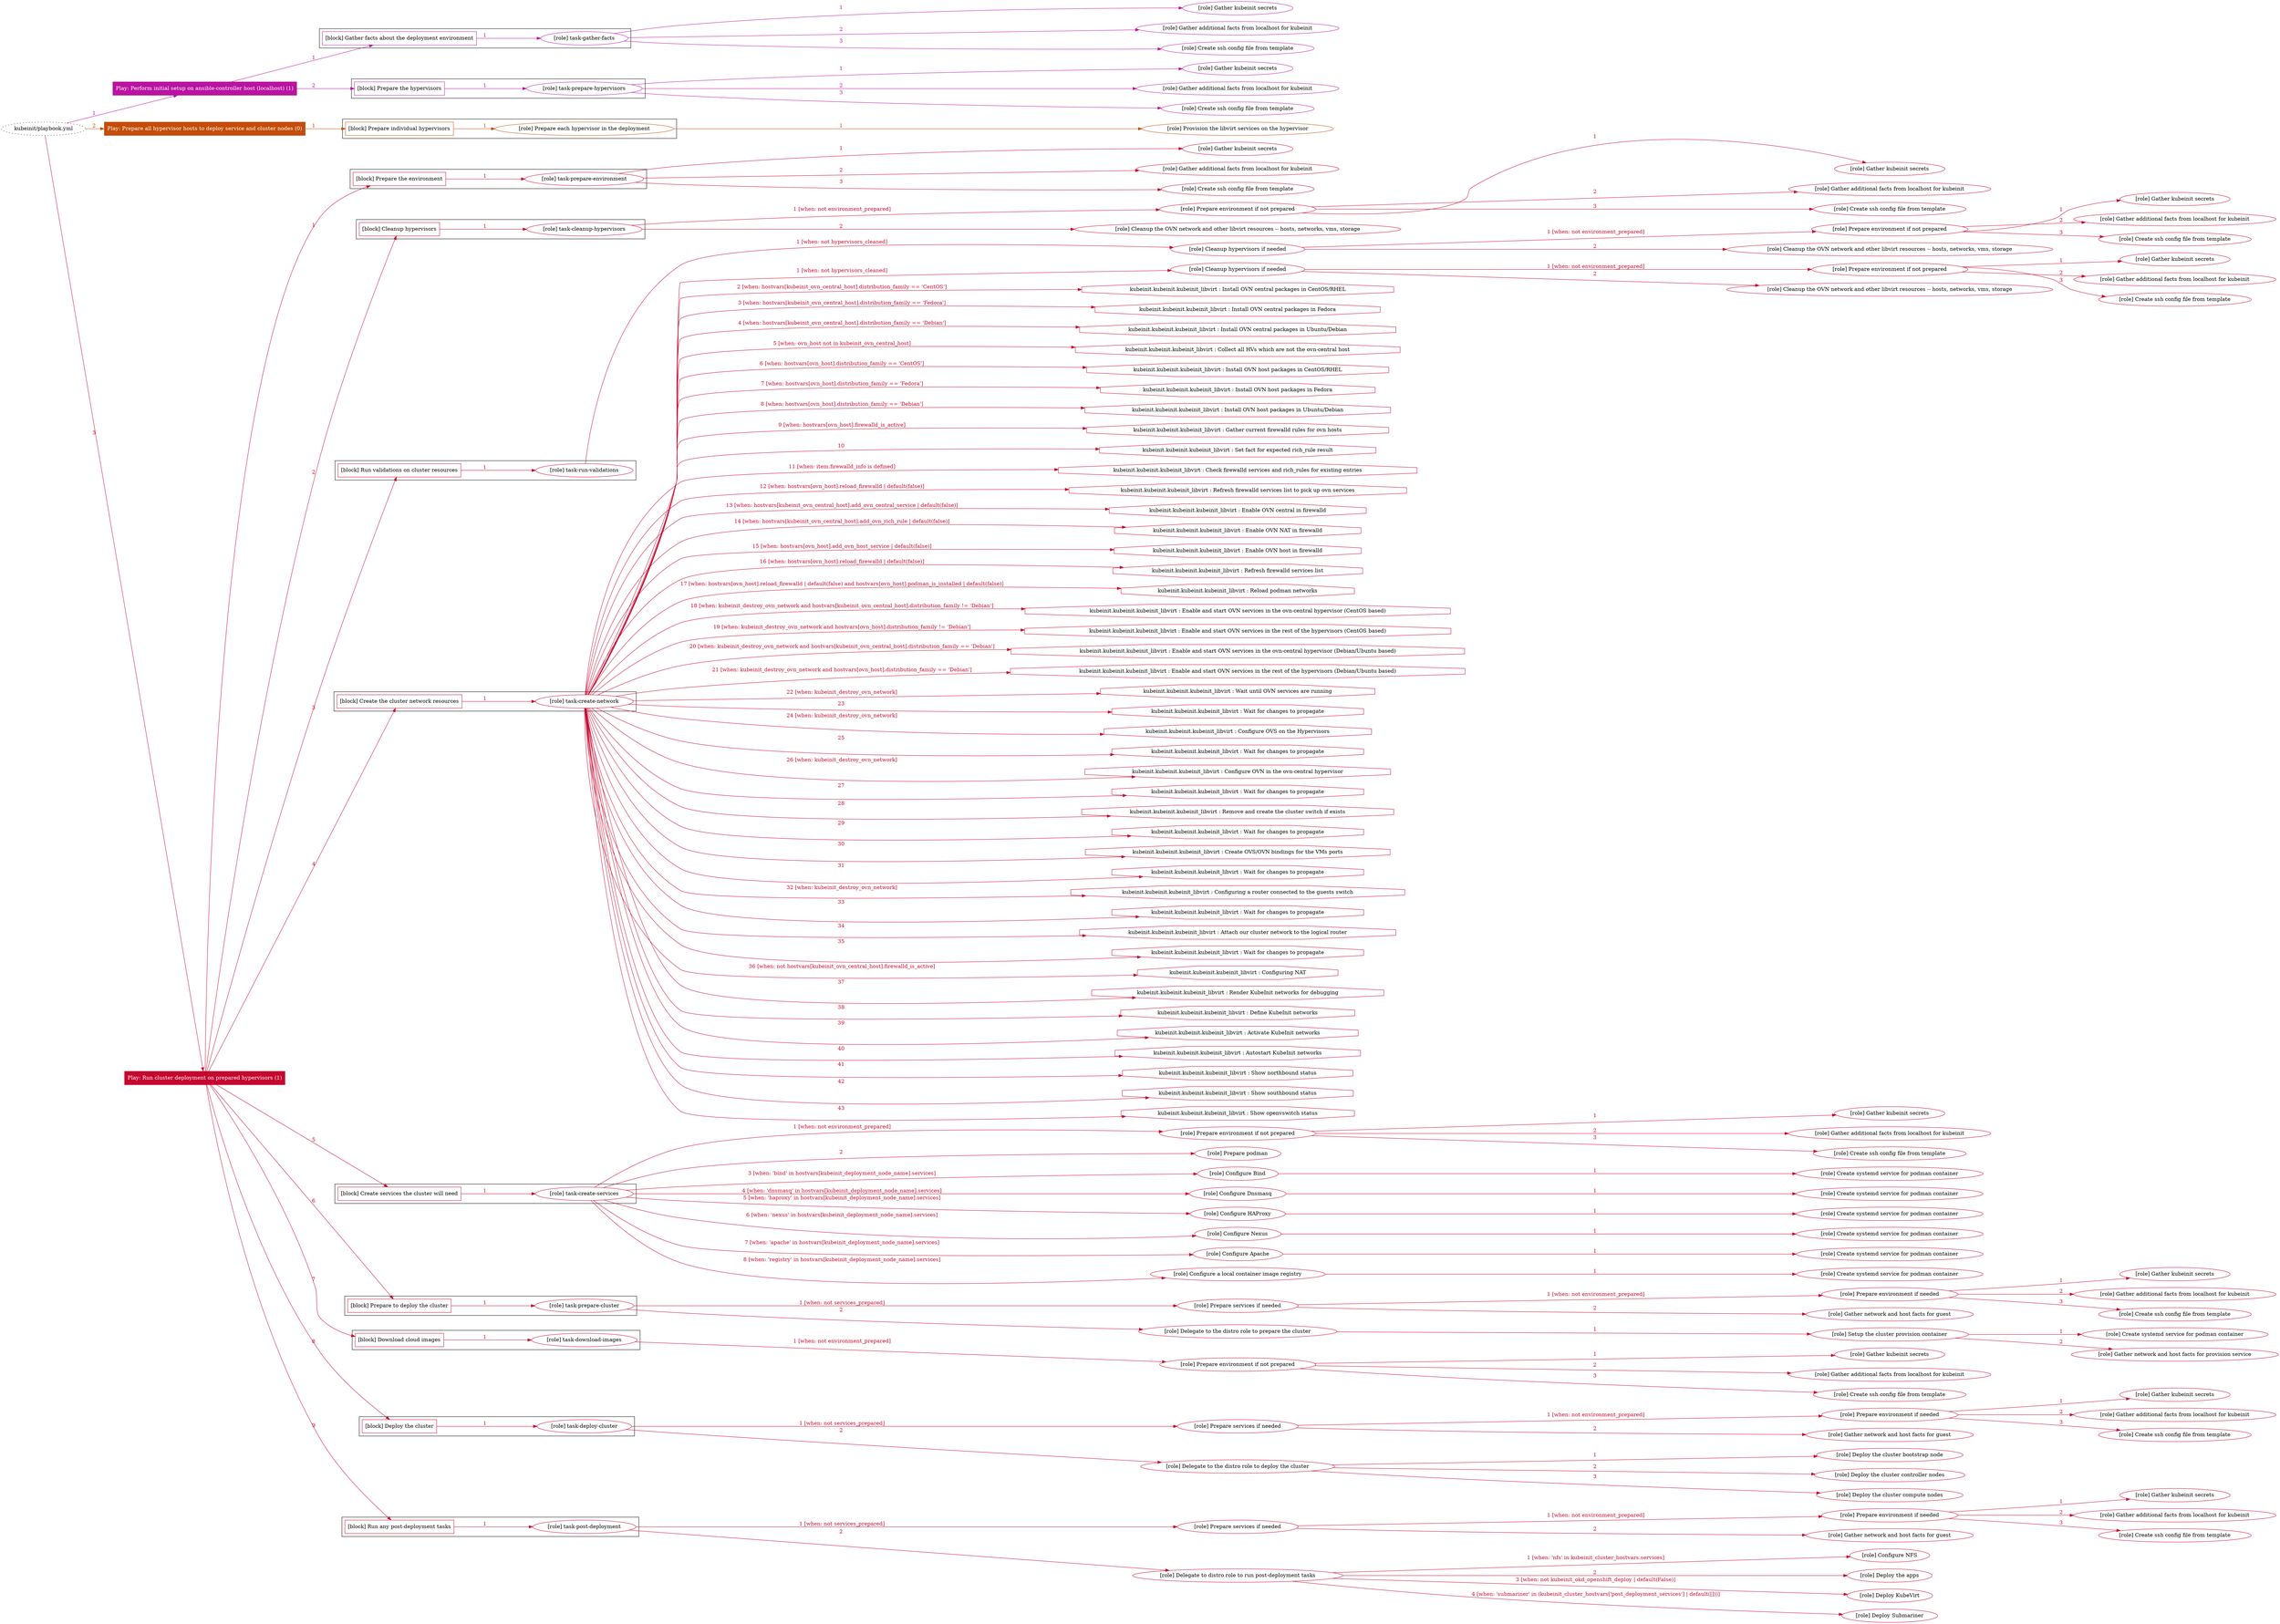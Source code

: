 digraph {
	graph [concentrate=true ordering=in rankdir=LR ratio=fill]
	edge [esep=5 sep=10]
	"kubeinit/playbook.yml" [id=root_node style=dotted]
	play_4d425faa [label="Play: Perform initial setup on ansible-controller host (localhost) (1)" color="#b913a1" fontcolor="#ffffff" id=play_4d425faa shape=box style=filled tooltip=localhost]
	"kubeinit/playbook.yml" -> play_4d425faa [label="1 " color="#b913a1" fontcolor="#b913a1" id=edge_27944354 labeltooltip="1 " tooltip="1 "]
	subgraph "Gather kubeinit secrets" {
		role_2d71beee [label="[role] Gather kubeinit secrets" color="#b913a1" id=role_2d71beee tooltip="Gather kubeinit secrets"]
	}
	subgraph "Gather additional facts from localhost for kubeinit" {
		role_9ac4dec2 [label="[role] Gather additional facts from localhost for kubeinit" color="#b913a1" id=role_9ac4dec2 tooltip="Gather additional facts from localhost for kubeinit"]
	}
	subgraph "Create ssh config file from template" {
		role_cf56047b [label="[role] Create ssh config file from template" color="#b913a1" id=role_cf56047b tooltip="Create ssh config file from template"]
	}
	subgraph "task-gather-facts" {
		role_b55e1528 [label="[role] task-gather-facts" color="#b913a1" id=role_b55e1528 tooltip="task-gather-facts"]
		role_b55e1528 -> role_2d71beee [label="1 " color="#b913a1" fontcolor="#b913a1" id=edge_94a09022 labeltooltip="1 " tooltip="1 "]
		role_b55e1528 -> role_9ac4dec2 [label="2 " color="#b913a1" fontcolor="#b913a1" id=edge_a28bdad3 labeltooltip="2 " tooltip="2 "]
		role_b55e1528 -> role_cf56047b [label="3 " color="#b913a1" fontcolor="#b913a1" id=edge_e75e762f labeltooltip="3 " tooltip="3 "]
	}
	subgraph "Gather kubeinit secrets" {
		role_a386d7fe [label="[role] Gather kubeinit secrets" color="#b913a1" id=role_a386d7fe tooltip="Gather kubeinit secrets"]
	}
	subgraph "Gather additional facts from localhost for kubeinit" {
		role_57a31f88 [label="[role] Gather additional facts from localhost for kubeinit" color="#b913a1" id=role_57a31f88 tooltip="Gather additional facts from localhost for kubeinit"]
	}
	subgraph "Create ssh config file from template" {
		role_58936b19 [label="[role] Create ssh config file from template" color="#b913a1" id=role_58936b19 tooltip="Create ssh config file from template"]
	}
	subgraph "task-prepare-hypervisors" {
		role_fdc0b07f [label="[role] task-prepare-hypervisors" color="#b913a1" id=role_fdc0b07f tooltip="task-prepare-hypervisors"]
		role_fdc0b07f -> role_a386d7fe [label="1 " color="#b913a1" fontcolor="#b913a1" id=edge_299d6743 labeltooltip="1 " tooltip="1 "]
		role_fdc0b07f -> role_57a31f88 [label="2 " color="#b913a1" fontcolor="#b913a1" id=edge_0a0c15f8 labeltooltip="2 " tooltip="2 "]
		role_fdc0b07f -> role_58936b19 [label="3 " color="#b913a1" fontcolor="#b913a1" id=edge_e151c6ac labeltooltip="3 " tooltip="3 "]
	}
	subgraph "Play: Perform initial setup on ansible-controller host (localhost) (1)" {
		play_4d425faa -> block_94fe5147 [label=1 color="#b913a1" fontcolor="#b913a1" id=edge_42d21e12 labeltooltip=1 tooltip=1]
		subgraph cluster_block_94fe5147 {
			block_94fe5147 [label="[block] Gather facts about the deployment environment" color="#b913a1" id=block_94fe5147 labeltooltip="Gather facts about the deployment environment" shape=box tooltip="Gather facts about the deployment environment"]
			block_94fe5147 -> role_b55e1528 [label="1 " color="#b913a1" fontcolor="#b913a1" id=edge_1622627b labeltooltip="1 " tooltip="1 "]
		}
		play_4d425faa -> block_bfc57897 [label=2 color="#b913a1" fontcolor="#b913a1" id=edge_a6eb9310 labeltooltip=2 tooltip=2]
		subgraph cluster_block_bfc57897 {
			block_bfc57897 [label="[block] Prepare the hypervisors" color="#b913a1" id=block_bfc57897 labeltooltip="Prepare the hypervisors" shape=box tooltip="Prepare the hypervisors"]
			block_bfc57897 -> role_fdc0b07f [label="1 " color="#b913a1" fontcolor="#b913a1" id=edge_47d135f3 labeltooltip="1 " tooltip="1 "]
		}
	}
	play_96504327 [label="Play: Prepare all hypervisor hosts to deploy service and cluster nodes (0)" color="#c34d09" fontcolor="#ffffff" id=play_96504327 shape=box style=filled tooltip="Play: Prepare all hypervisor hosts to deploy service and cluster nodes (0)"]
	"kubeinit/playbook.yml" -> play_96504327 [label="2 " color="#c34d09" fontcolor="#c34d09" id=edge_42d85bd6 labeltooltip="2 " tooltip="2 "]
	subgraph "Provision the libvirt services on the hypervisor" {
		role_eac8c117 [label="[role] Provision the libvirt services on the hypervisor" color="#c34d09" id=role_eac8c117 tooltip="Provision the libvirt services on the hypervisor"]
	}
	subgraph "Prepare each hypervisor in the deployment" {
		role_998c560c [label="[role] Prepare each hypervisor in the deployment" color="#c34d09" id=role_998c560c tooltip="Prepare each hypervisor in the deployment"]
		role_998c560c -> role_eac8c117 [label="1 " color="#c34d09" fontcolor="#c34d09" id=edge_86e6dd28 labeltooltip="1 " tooltip="1 "]
	}
	subgraph "Play: Prepare all hypervisor hosts to deploy service and cluster nodes (0)" {
		play_96504327 -> block_6776161b [label=1 color="#c34d09" fontcolor="#c34d09" id=edge_731cf368 labeltooltip=1 tooltip=1]
		subgraph cluster_block_6776161b {
			block_6776161b [label="[block] Prepare individual hypervisors" color="#c34d09" id=block_6776161b labeltooltip="Prepare individual hypervisors" shape=box tooltip="Prepare individual hypervisors"]
			block_6776161b -> role_998c560c [label="1 " color="#c34d09" fontcolor="#c34d09" id=edge_4ba9dbf4 labeltooltip="1 " tooltip="1 "]
		}
	}
	play_31e89607 [label="Play: Run cluster deployment on prepared hypervisors (1)" color="#c5072f" fontcolor="#ffffff" id=play_31e89607 shape=box style=filled tooltip=localhost]
	"kubeinit/playbook.yml" -> play_31e89607 [label="3 " color="#c5072f" fontcolor="#c5072f" id=edge_a35c37d6 labeltooltip="3 " tooltip="3 "]
	subgraph "Gather kubeinit secrets" {
		role_56072f08 [label="[role] Gather kubeinit secrets" color="#c5072f" id=role_56072f08 tooltip="Gather kubeinit secrets"]
	}
	subgraph "Gather additional facts from localhost for kubeinit" {
		role_693ef474 [label="[role] Gather additional facts from localhost for kubeinit" color="#c5072f" id=role_693ef474 tooltip="Gather additional facts from localhost for kubeinit"]
	}
	subgraph "Create ssh config file from template" {
		role_de205fef [label="[role] Create ssh config file from template" color="#c5072f" id=role_de205fef tooltip="Create ssh config file from template"]
	}
	subgraph "task-prepare-environment" {
		role_eef7a4e0 [label="[role] task-prepare-environment" color="#c5072f" id=role_eef7a4e0 tooltip="task-prepare-environment"]
		role_eef7a4e0 -> role_56072f08 [label="1 " color="#c5072f" fontcolor="#c5072f" id=edge_a01dc218 labeltooltip="1 " tooltip="1 "]
		role_eef7a4e0 -> role_693ef474 [label="2 " color="#c5072f" fontcolor="#c5072f" id=edge_9f02ab68 labeltooltip="2 " tooltip="2 "]
		role_eef7a4e0 -> role_de205fef [label="3 " color="#c5072f" fontcolor="#c5072f" id=edge_c6f1c4d4 labeltooltip="3 " tooltip="3 "]
	}
	subgraph "Gather kubeinit secrets" {
		role_91049552 [label="[role] Gather kubeinit secrets" color="#c5072f" id=role_91049552 tooltip="Gather kubeinit secrets"]
	}
	subgraph "Gather additional facts from localhost for kubeinit" {
		role_018c10ef [label="[role] Gather additional facts from localhost for kubeinit" color="#c5072f" id=role_018c10ef tooltip="Gather additional facts from localhost for kubeinit"]
	}
	subgraph "Create ssh config file from template" {
		role_27a4071a [label="[role] Create ssh config file from template" color="#c5072f" id=role_27a4071a tooltip="Create ssh config file from template"]
	}
	subgraph "Prepare environment if not prepared" {
		role_9d581668 [label="[role] Prepare environment if not prepared" color="#c5072f" id=role_9d581668 tooltip="Prepare environment if not prepared"]
		role_9d581668 -> role_91049552 [label="1 " color="#c5072f" fontcolor="#c5072f" id=edge_2641e370 labeltooltip="1 " tooltip="1 "]
		role_9d581668 -> role_018c10ef [label="2 " color="#c5072f" fontcolor="#c5072f" id=edge_41d0bcdd labeltooltip="2 " tooltip="2 "]
		role_9d581668 -> role_27a4071a [label="3 " color="#c5072f" fontcolor="#c5072f" id=edge_628cd026 labeltooltip="3 " tooltip="3 "]
	}
	subgraph "Cleanup the OVN network and other libvirt resources -- hosts, networks, vms, storage" {
		role_1aa1c30c [label="[role] Cleanup the OVN network and other libvirt resources -- hosts, networks, vms, storage" color="#c5072f" id=role_1aa1c30c tooltip="Cleanup the OVN network and other libvirt resources -- hosts, networks, vms, storage"]
	}
	subgraph "task-cleanup-hypervisors" {
		role_1c1ec9fc [label="[role] task-cleanup-hypervisors" color="#c5072f" id=role_1c1ec9fc tooltip="task-cleanup-hypervisors"]
		role_1c1ec9fc -> role_9d581668 [label="1 [when: not environment_prepared]" color="#c5072f" fontcolor="#c5072f" id=edge_5fc0d6a9 labeltooltip="1 [when: not environment_prepared]" tooltip="1 [when: not environment_prepared]"]
		role_1c1ec9fc -> role_1aa1c30c [label="2 " color="#c5072f" fontcolor="#c5072f" id=edge_d17b25e0 labeltooltip="2 " tooltip="2 "]
	}
	subgraph "Gather kubeinit secrets" {
		role_336c0e21 [label="[role] Gather kubeinit secrets" color="#c5072f" id=role_336c0e21 tooltip="Gather kubeinit secrets"]
	}
	subgraph "Gather additional facts from localhost for kubeinit" {
		role_e35dc5a7 [label="[role] Gather additional facts from localhost for kubeinit" color="#c5072f" id=role_e35dc5a7 tooltip="Gather additional facts from localhost for kubeinit"]
	}
	subgraph "Create ssh config file from template" {
		role_e3c7cec3 [label="[role] Create ssh config file from template" color="#c5072f" id=role_e3c7cec3 tooltip="Create ssh config file from template"]
	}
	subgraph "Prepare environment if not prepared" {
		role_4bbd2b17 [label="[role] Prepare environment if not prepared" color="#c5072f" id=role_4bbd2b17 tooltip="Prepare environment if not prepared"]
		role_4bbd2b17 -> role_336c0e21 [label="1 " color="#c5072f" fontcolor="#c5072f" id=edge_5fd044ae labeltooltip="1 " tooltip="1 "]
		role_4bbd2b17 -> role_e35dc5a7 [label="2 " color="#c5072f" fontcolor="#c5072f" id=edge_e98efc89 labeltooltip="2 " tooltip="2 "]
		role_4bbd2b17 -> role_e3c7cec3 [label="3 " color="#c5072f" fontcolor="#c5072f" id=edge_d58db5dd labeltooltip="3 " tooltip="3 "]
	}
	subgraph "Cleanup the OVN network and other libvirt resources -- hosts, networks, vms, storage" {
		role_cfaeb657 [label="[role] Cleanup the OVN network and other libvirt resources -- hosts, networks, vms, storage" color="#c5072f" id=role_cfaeb657 tooltip="Cleanup the OVN network and other libvirt resources -- hosts, networks, vms, storage"]
	}
	subgraph "Cleanup hypervisors if needed" {
		role_137466b1 [label="[role] Cleanup hypervisors if needed" color="#c5072f" id=role_137466b1 tooltip="Cleanup hypervisors if needed"]
		role_137466b1 -> role_4bbd2b17 [label="1 [when: not environment_prepared]" color="#c5072f" fontcolor="#c5072f" id=edge_08e97600 labeltooltip="1 [when: not environment_prepared]" tooltip="1 [when: not environment_prepared]"]
		role_137466b1 -> role_cfaeb657 [label="2 " color="#c5072f" fontcolor="#c5072f" id=edge_f2f97f97 labeltooltip="2 " tooltip="2 "]
	}
	subgraph "task-run-validations" {
		role_ab05cdd5 [label="[role] task-run-validations" color="#c5072f" id=role_ab05cdd5 tooltip="task-run-validations"]
		role_ab05cdd5 -> role_137466b1 [label="1 [when: not hypervisors_cleaned]" color="#c5072f" fontcolor="#c5072f" id=edge_20145133 labeltooltip="1 [when: not hypervisors_cleaned]" tooltip="1 [when: not hypervisors_cleaned]"]
	}
	subgraph "Gather kubeinit secrets" {
		role_40b56ba2 [label="[role] Gather kubeinit secrets" color="#c5072f" id=role_40b56ba2 tooltip="Gather kubeinit secrets"]
	}
	subgraph "Gather additional facts from localhost for kubeinit" {
		role_abfccbca [label="[role] Gather additional facts from localhost for kubeinit" color="#c5072f" id=role_abfccbca tooltip="Gather additional facts from localhost for kubeinit"]
	}
	subgraph "Create ssh config file from template" {
		role_79ac20d0 [label="[role] Create ssh config file from template" color="#c5072f" id=role_79ac20d0 tooltip="Create ssh config file from template"]
	}
	subgraph "Prepare environment if not prepared" {
		role_0a336d1c [label="[role] Prepare environment if not prepared" color="#c5072f" id=role_0a336d1c tooltip="Prepare environment if not prepared"]
		role_0a336d1c -> role_40b56ba2 [label="1 " color="#c5072f" fontcolor="#c5072f" id=edge_9adb89f5 labeltooltip="1 " tooltip="1 "]
		role_0a336d1c -> role_abfccbca [label="2 " color="#c5072f" fontcolor="#c5072f" id=edge_b005aeae labeltooltip="2 " tooltip="2 "]
		role_0a336d1c -> role_79ac20d0 [label="3 " color="#c5072f" fontcolor="#c5072f" id=edge_27755bab labeltooltip="3 " tooltip="3 "]
	}
	subgraph "Cleanup the OVN network and other libvirt resources -- hosts, networks, vms, storage" {
		role_69be14a9 [label="[role] Cleanup the OVN network and other libvirt resources -- hosts, networks, vms, storage" color="#c5072f" id=role_69be14a9 tooltip="Cleanup the OVN network and other libvirt resources -- hosts, networks, vms, storage"]
	}
	subgraph "Cleanup hypervisors if needed" {
		role_d2c8d8f9 [label="[role] Cleanup hypervisors if needed" color="#c5072f" id=role_d2c8d8f9 tooltip="Cleanup hypervisors if needed"]
		role_d2c8d8f9 -> role_0a336d1c [label="1 [when: not environment_prepared]" color="#c5072f" fontcolor="#c5072f" id=edge_864373bc labeltooltip="1 [when: not environment_prepared]" tooltip="1 [when: not environment_prepared]"]
		role_d2c8d8f9 -> role_69be14a9 [label="2 " color="#c5072f" fontcolor="#c5072f" id=edge_1b903e8c labeltooltip="2 " tooltip="2 "]
	}
	subgraph "task-create-network" {
		role_f4aec6a0 [label="[role] task-create-network" color="#c5072f" id=role_f4aec6a0 tooltip="task-create-network"]
		role_f4aec6a0 -> role_d2c8d8f9 [label="1 [when: not hypervisors_cleaned]" color="#c5072f" fontcolor="#c5072f" id=edge_9a12aac7 labeltooltip="1 [when: not hypervisors_cleaned]" tooltip="1 [when: not hypervisors_cleaned]"]
		task_5d90a8cd [label="kubeinit.kubeinit.kubeinit_libvirt : Install OVN central packages in CentOS/RHEL" color="#c5072f" id=task_5d90a8cd shape=octagon tooltip="kubeinit.kubeinit.kubeinit_libvirt : Install OVN central packages in CentOS/RHEL"]
		role_f4aec6a0 -> task_5d90a8cd [label="2 [when: hostvars[kubeinit_ovn_central_host].distribution_family == 'CentOS']" color="#c5072f" fontcolor="#c5072f" id=edge_496efdc0 labeltooltip="2 [when: hostvars[kubeinit_ovn_central_host].distribution_family == 'CentOS']" tooltip="2 [when: hostvars[kubeinit_ovn_central_host].distribution_family == 'CentOS']"]
		task_4375b8cb [label="kubeinit.kubeinit.kubeinit_libvirt : Install OVN central packages in Fedora" color="#c5072f" id=task_4375b8cb shape=octagon tooltip="kubeinit.kubeinit.kubeinit_libvirt : Install OVN central packages in Fedora"]
		role_f4aec6a0 -> task_4375b8cb [label="3 [when: hostvars[kubeinit_ovn_central_host].distribution_family == 'Fedora']" color="#c5072f" fontcolor="#c5072f" id=edge_ae61f700 labeltooltip="3 [when: hostvars[kubeinit_ovn_central_host].distribution_family == 'Fedora']" tooltip="3 [when: hostvars[kubeinit_ovn_central_host].distribution_family == 'Fedora']"]
		task_e0124aab [label="kubeinit.kubeinit.kubeinit_libvirt : Install OVN central packages in Ubuntu/Debian" color="#c5072f" id=task_e0124aab shape=octagon tooltip="kubeinit.kubeinit.kubeinit_libvirt : Install OVN central packages in Ubuntu/Debian"]
		role_f4aec6a0 -> task_e0124aab [label="4 [when: hostvars[kubeinit_ovn_central_host].distribution_family == 'Debian']" color="#c5072f" fontcolor="#c5072f" id=edge_92bbe128 labeltooltip="4 [when: hostvars[kubeinit_ovn_central_host].distribution_family == 'Debian']" tooltip="4 [when: hostvars[kubeinit_ovn_central_host].distribution_family == 'Debian']"]
		task_0467bf05 [label="kubeinit.kubeinit.kubeinit_libvirt : Collect all HVs which are not the ovn-central host" color="#c5072f" id=task_0467bf05 shape=octagon tooltip="kubeinit.kubeinit.kubeinit_libvirt : Collect all HVs which are not the ovn-central host"]
		role_f4aec6a0 -> task_0467bf05 [label="5 [when: ovn_host not in kubeinit_ovn_central_host]" color="#c5072f" fontcolor="#c5072f" id=edge_9cbbdc65 labeltooltip="5 [when: ovn_host not in kubeinit_ovn_central_host]" tooltip="5 [when: ovn_host not in kubeinit_ovn_central_host]"]
		task_32e9f83b [label="kubeinit.kubeinit.kubeinit_libvirt : Install OVN host packages in CentOS/RHEL" color="#c5072f" id=task_32e9f83b shape=octagon tooltip="kubeinit.kubeinit.kubeinit_libvirt : Install OVN host packages in CentOS/RHEL"]
		role_f4aec6a0 -> task_32e9f83b [label="6 [when: hostvars[ovn_host].distribution_family == 'CentOS']" color="#c5072f" fontcolor="#c5072f" id=edge_7b614da5 labeltooltip="6 [when: hostvars[ovn_host].distribution_family == 'CentOS']" tooltip="6 [when: hostvars[ovn_host].distribution_family == 'CentOS']"]
		task_3d079765 [label="kubeinit.kubeinit.kubeinit_libvirt : Install OVN host packages in Fedora" color="#c5072f" id=task_3d079765 shape=octagon tooltip="kubeinit.kubeinit.kubeinit_libvirt : Install OVN host packages in Fedora"]
		role_f4aec6a0 -> task_3d079765 [label="7 [when: hostvars[ovn_host].distribution_family == 'Fedora']" color="#c5072f" fontcolor="#c5072f" id=edge_196049b2 labeltooltip="7 [when: hostvars[ovn_host].distribution_family == 'Fedora']" tooltip="7 [when: hostvars[ovn_host].distribution_family == 'Fedora']"]
		task_71428a33 [label="kubeinit.kubeinit.kubeinit_libvirt : Install OVN host packages in Ubuntu/Debian" color="#c5072f" id=task_71428a33 shape=octagon tooltip="kubeinit.kubeinit.kubeinit_libvirt : Install OVN host packages in Ubuntu/Debian"]
		role_f4aec6a0 -> task_71428a33 [label="8 [when: hostvars[ovn_host].distribution_family == 'Debian']" color="#c5072f" fontcolor="#c5072f" id=edge_40b86ccc labeltooltip="8 [when: hostvars[ovn_host].distribution_family == 'Debian']" tooltip="8 [when: hostvars[ovn_host].distribution_family == 'Debian']"]
		task_68674200 [label="kubeinit.kubeinit.kubeinit_libvirt : Gather current firewalld rules for ovn hosts" color="#c5072f" id=task_68674200 shape=octagon tooltip="kubeinit.kubeinit.kubeinit_libvirt : Gather current firewalld rules for ovn hosts"]
		role_f4aec6a0 -> task_68674200 [label="9 [when: hostvars[ovn_host].firewalld_is_active]" color="#c5072f" fontcolor="#c5072f" id=edge_9099221f labeltooltip="9 [when: hostvars[ovn_host].firewalld_is_active]" tooltip="9 [when: hostvars[ovn_host].firewalld_is_active]"]
		task_dc8d582a [label="kubeinit.kubeinit.kubeinit_libvirt : Set fact for expected rich_rule result" color="#c5072f" id=task_dc8d582a shape=octagon tooltip="kubeinit.kubeinit.kubeinit_libvirt : Set fact for expected rich_rule result"]
		role_f4aec6a0 -> task_dc8d582a [label="10 " color="#c5072f" fontcolor="#c5072f" id=edge_abfb8cb4 labeltooltip="10 " tooltip="10 "]
		task_fac9044c [label="kubeinit.kubeinit.kubeinit_libvirt : Check firewalld services and rich_rules for existing entries" color="#c5072f" id=task_fac9044c shape=octagon tooltip="kubeinit.kubeinit.kubeinit_libvirt : Check firewalld services and rich_rules for existing entries"]
		role_f4aec6a0 -> task_fac9044c [label="11 [when: item.firewalld_info is defined]" color="#c5072f" fontcolor="#c5072f" id=edge_f1b78bc6 labeltooltip="11 [when: item.firewalld_info is defined]" tooltip="11 [when: item.firewalld_info is defined]"]
		task_518af272 [label="kubeinit.kubeinit.kubeinit_libvirt : Refresh firewalld services list to pick up ovn services" color="#c5072f" id=task_518af272 shape=octagon tooltip="kubeinit.kubeinit.kubeinit_libvirt : Refresh firewalld services list to pick up ovn services"]
		role_f4aec6a0 -> task_518af272 [label="12 [when: hostvars[ovn_host].reload_firewalld | default(false)]" color="#c5072f" fontcolor="#c5072f" id=edge_faae8158 labeltooltip="12 [when: hostvars[ovn_host].reload_firewalld | default(false)]" tooltip="12 [when: hostvars[ovn_host].reload_firewalld | default(false)]"]
		task_86c7e170 [label="kubeinit.kubeinit.kubeinit_libvirt : Enable OVN central in firewalld" color="#c5072f" id=task_86c7e170 shape=octagon tooltip="kubeinit.kubeinit.kubeinit_libvirt : Enable OVN central in firewalld"]
		role_f4aec6a0 -> task_86c7e170 [label="13 [when: hostvars[kubeinit_ovn_central_host].add_ovn_central_service | default(false)]" color="#c5072f" fontcolor="#c5072f" id=edge_a1c38b72 labeltooltip="13 [when: hostvars[kubeinit_ovn_central_host].add_ovn_central_service | default(false)]" tooltip="13 [when: hostvars[kubeinit_ovn_central_host].add_ovn_central_service | default(false)]"]
		task_a01037f2 [label="kubeinit.kubeinit.kubeinit_libvirt : Enable OVN NAT in firewalld" color="#c5072f" id=task_a01037f2 shape=octagon tooltip="kubeinit.kubeinit.kubeinit_libvirt : Enable OVN NAT in firewalld"]
		role_f4aec6a0 -> task_a01037f2 [label="14 [when: hostvars[kubeinit_ovn_central_host].add_ovn_rich_rule | default(false)]" color="#c5072f" fontcolor="#c5072f" id=edge_9f8d611d labeltooltip="14 [when: hostvars[kubeinit_ovn_central_host].add_ovn_rich_rule | default(false)]" tooltip="14 [when: hostvars[kubeinit_ovn_central_host].add_ovn_rich_rule | default(false)]"]
		task_07d096ec [label="kubeinit.kubeinit.kubeinit_libvirt : Enable OVN host in firewalld" color="#c5072f" id=task_07d096ec shape=octagon tooltip="kubeinit.kubeinit.kubeinit_libvirt : Enable OVN host in firewalld"]
		role_f4aec6a0 -> task_07d096ec [label="15 [when: hostvars[ovn_host].add_ovn_host_service | default(false)]" color="#c5072f" fontcolor="#c5072f" id=edge_0abb52aa labeltooltip="15 [when: hostvars[ovn_host].add_ovn_host_service | default(false)]" tooltip="15 [when: hostvars[ovn_host].add_ovn_host_service | default(false)]"]
		task_92a99929 [label="kubeinit.kubeinit.kubeinit_libvirt : Refresh firewalld services list" color="#c5072f" id=task_92a99929 shape=octagon tooltip="kubeinit.kubeinit.kubeinit_libvirt : Refresh firewalld services list"]
		role_f4aec6a0 -> task_92a99929 [label="16 [when: hostvars[ovn_host].reload_firewalld | default(false)]" color="#c5072f" fontcolor="#c5072f" id=edge_73e59222 labeltooltip="16 [when: hostvars[ovn_host].reload_firewalld | default(false)]" tooltip="16 [when: hostvars[ovn_host].reload_firewalld | default(false)]"]
		task_153484a5 [label="kubeinit.kubeinit.kubeinit_libvirt : Reload podman networks" color="#c5072f" id=task_153484a5 shape=octagon tooltip="kubeinit.kubeinit.kubeinit_libvirt : Reload podman networks"]
		role_f4aec6a0 -> task_153484a5 [label="17 [when: hostvars[ovn_host].reload_firewalld | default(false) and hostvars[ovn_host].podman_is_installed | default(false)]" color="#c5072f" fontcolor="#c5072f" id=edge_7cadce07 labeltooltip="17 [when: hostvars[ovn_host].reload_firewalld | default(false) and hostvars[ovn_host].podman_is_installed | default(false)]" tooltip="17 [when: hostvars[ovn_host].reload_firewalld | default(false) and hostvars[ovn_host].podman_is_installed | default(false)]"]
		task_21e32cce [label="kubeinit.kubeinit.kubeinit_libvirt : Enable and start OVN services in the ovn-central hypervisor (CentOS based)" color="#c5072f" id=task_21e32cce shape=octagon tooltip="kubeinit.kubeinit.kubeinit_libvirt : Enable and start OVN services in the ovn-central hypervisor (CentOS based)"]
		role_f4aec6a0 -> task_21e32cce [label="18 [when: kubeinit_destroy_ovn_network and hostvars[kubeinit_ovn_central_host].distribution_family != 'Debian']" color="#c5072f" fontcolor="#c5072f" id=edge_484e0d2a labeltooltip="18 [when: kubeinit_destroy_ovn_network and hostvars[kubeinit_ovn_central_host].distribution_family != 'Debian']" tooltip="18 [when: kubeinit_destroy_ovn_network and hostvars[kubeinit_ovn_central_host].distribution_family != 'Debian']"]
		task_619f2c18 [label="kubeinit.kubeinit.kubeinit_libvirt : Enable and start OVN services in the rest of the hypervisors (CentOS based)" color="#c5072f" id=task_619f2c18 shape=octagon tooltip="kubeinit.kubeinit.kubeinit_libvirt : Enable and start OVN services in the rest of the hypervisors (CentOS based)"]
		role_f4aec6a0 -> task_619f2c18 [label="19 [when: kubeinit_destroy_ovn_network and hostvars[ovn_host].distribution_family != 'Debian']" color="#c5072f" fontcolor="#c5072f" id=edge_1d9d5228 labeltooltip="19 [when: kubeinit_destroy_ovn_network and hostvars[ovn_host].distribution_family != 'Debian']" tooltip="19 [when: kubeinit_destroy_ovn_network and hostvars[ovn_host].distribution_family != 'Debian']"]
		task_1e0dbaa7 [label="kubeinit.kubeinit.kubeinit_libvirt : Enable and start OVN services in the ovn-central hypervisor (Debian/Ubuntu based)" color="#c5072f" id=task_1e0dbaa7 shape=octagon tooltip="kubeinit.kubeinit.kubeinit_libvirt : Enable and start OVN services in the ovn-central hypervisor (Debian/Ubuntu based)"]
		role_f4aec6a0 -> task_1e0dbaa7 [label="20 [when: kubeinit_destroy_ovn_network and hostvars[kubeinit_ovn_central_host].distribution_family == 'Debian']" color="#c5072f" fontcolor="#c5072f" id=edge_953bc87f labeltooltip="20 [when: kubeinit_destroy_ovn_network and hostvars[kubeinit_ovn_central_host].distribution_family == 'Debian']" tooltip="20 [when: kubeinit_destroy_ovn_network and hostvars[kubeinit_ovn_central_host].distribution_family == 'Debian']"]
		task_879c93c9 [label="kubeinit.kubeinit.kubeinit_libvirt : Enable and start OVN services in the rest of the hypervisors (Debian/Ubuntu based)" color="#c5072f" id=task_879c93c9 shape=octagon tooltip="kubeinit.kubeinit.kubeinit_libvirt : Enable and start OVN services in the rest of the hypervisors (Debian/Ubuntu based)"]
		role_f4aec6a0 -> task_879c93c9 [label="21 [when: kubeinit_destroy_ovn_network and hostvars[ovn_host].distribution_family == 'Debian']" color="#c5072f" fontcolor="#c5072f" id=edge_0b8cfd54 labeltooltip="21 [when: kubeinit_destroy_ovn_network and hostvars[ovn_host].distribution_family == 'Debian']" tooltip="21 [when: kubeinit_destroy_ovn_network and hostvars[ovn_host].distribution_family == 'Debian']"]
		task_6cd02cc0 [label="kubeinit.kubeinit.kubeinit_libvirt : Wait until OVN services are running" color="#c5072f" id=task_6cd02cc0 shape=octagon tooltip="kubeinit.kubeinit.kubeinit_libvirt : Wait until OVN services are running"]
		role_f4aec6a0 -> task_6cd02cc0 [label="22 [when: kubeinit_destroy_ovn_network]" color="#c5072f" fontcolor="#c5072f" id=edge_75bab2b8 labeltooltip="22 [when: kubeinit_destroy_ovn_network]" tooltip="22 [when: kubeinit_destroy_ovn_network]"]
		task_b1ebaa74 [label="kubeinit.kubeinit.kubeinit_libvirt : Wait for changes to propagate" color="#c5072f" id=task_b1ebaa74 shape=octagon tooltip="kubeinit.kubeinit.kubeinit_libvirt : Wait for changes to propagate"]
		role_f4aec6a0 -> task_b1ebaa74 [label="23 " color="#c5072f" fontcolor="#c5072f" id=edge_959a4362 labeltooltip="23 " tooltip="23 "]
		task_f34f94cb [label="kubeinit.kubeinit.kubeinit_libvirt : Configure OVS on the Hypervisors" color="#c5072f" id=task_f34f94cb shape=octagon tooltip="kubeinit.kubeinit.kubeinit_libvirt : Configure OVS on the Hypervisors"]
		role_f4aec6a0 -> task_f34f94cb [label="24 [when: kubeinit_destroy_ovn_network]" color="#c5072f" fontcolor="#c5072f" id=edge_0b9e5357 labeltooltip="24 [when: kubeinit_destroy_ovn_network]" tooltip="24 [when: kubeinit_destroy_ovn_network]"]
		task_22fd9cf7 [label="kubeinit.kubeinit.kubeinit_libvirt : Wait for changes to propagate" color="#c5072f" id=task_22fd9cf7 shape=octagon tooltip="kubeinit.kubeinit.kubeinit_libvirt : Wait for changes to propagate"]
		role_f4aec6a0 -> task_22fd9cf7 [label="25 " color="#c5072f" fontcolor="#c5072f" id=edge_d8cc0d20 labeltooltip="25 " tooltip="25 "]
		task_37862650 [label="kubeinit.kubeinit.kubeinit_libvirt : Configure OVN in the ovn-central hypervisor" color="#c5072f" id=task_37862650 shape=octagon tooltip="kubeinit.kubeinit.kubeinit_libvirt : Configure OVN in the ovn-central hypervisor"]
		role_f4aec6a0 -> task_37862650 [label="26 [when: kubeinit_destroy_ovn_network]" color="#c5072f" fontcolor="#c5072f" id=edge_6c0a4f40 labeltooltip="26 [when: kubeinit_destroy_ovn_network]" tooltip="26 [when: kubeinit_destroy_ovn_network]"]
		task_426775dd [label="kubeinit.kubeinit.kubeinit_libvirt : Wait for changes to propagate" color="#c5072f" id=task_426775dd shape=octagon tooltip="kubeinit.kubeinit.kubeinit_libvirt : Wait for changes to propagate"]
		role_f4aec6a0 -> task_426775dd [label="27 " color="#c5072f" fontcolor="#c5072f" id=edge_bb25dc88 labeltooltip="27 " tooltip="27 "]
		task_945638a2 [label="kubeinit.kubeinit.kubeinit_libvirt : Remove and create the cluster switch if exists" color="#c5072f" id=task_945638a2 shape=octagon tooltip="kubeinit.kubeinit.kubeinit_libvirt : Remove and create the cluster switch if exists"]
		role_f4aec6a0 -> task_945638a2 [label="28 " color="#c5072f" fontcolor="#c5072f" id=edge_2c96e6ac labeltooltip="28 " tooltip="28 "]
		task_8ca7d868 [label="kubeinit.kubeinit.kubeinit_libvirt : Wait for changes to propagate" color="#c5072f" id=task_8ca7d868 shape=octagon tooltip="kubeinit.kubeinit.kubeinit_libvirt : Wait for changes to propagate"]
		role_f4aec6a0 -> task_8ca7d868 [label="29 " color="#c5072f" fontcolor="#c5072f" id=edge_693871e4 labeltooltip="29 " tooltip="29 "]
		task_1b1ade35 [label="kubeinit.kubeinit.kubeinit_libvirt : Create OVS/OVN bindings for the VMs ports" color="#c5072f" id=task_1b1ade35 shape=octagon tooltip="kubeinit.kubeinit.kubeinit_libvirt : Create OVS/OVN bindings for the VMs ports"]
		role_f4aec6a0 -> task_1b1ade35 [label="30 " color="#c5072f" fontcolor="#c5072f" id=edge_5c9a4401 labeltooltip="30 " tooltip="30 "]
		task_01db8137 [label="kubeinit.kubeinit.kubeinit_libvirt : Wait for changes to propagate" color="#c5072f" id=task_01db8137 shape=octagon tooltip="kubeinit.kubeinit.kubeinit_libvirt : Wait for changes to propagate"]
		role_f4aec6a0 -> task_01db8137 [label="31 " color="#c5072f" fontcolor="#c5072f" id=edge_35d2d11a labeltooltip="31 " tooltip="31 "]
		task_1bea4dbb [label="kubeinit.kubeinit.kubeinit_libvirt : Configuring a router connected to the guests switch" color="#c5072f" id=task_1bea4dbb shape=octagon tooltip="kubeinit.kubeinit.kubeinit_libvirt : Configuring a router connected to the guests switch"]
		role_f4aec6a0 -> task_1bea4dbb [label="32 [when: kubeinit_destroy_ovn_network]" color="#c5072f" fontcolor="#c5072f" id=edge_a31cdd4d labeltooltip="32 [when: kubeinit_destroy_ovn_network]" tooltip="32 [when: kubeinit_destroy_ovn_network]"]
		task_c4ef0564 [label="kubeinit.kubeinit.kubeinit_libvirt : Wait for changes to propagate" color="#c5072f" id=task_c4ef0564 shape=octagon tooltip="kubeinit.kubeinit.kubeinit_libvirt : Wait for changes to propagate"]
		role_f4aec6a0 -> task_c4ef0564 [label="33 " color="#c5072f" fontcolor="#c5072f" id=edge_88f82aa0 labeltooltip="33 " tooltip="33 "]
		task_dc570c4c [label="kubeinit.kubeinit.kubeinit_libvirt : Attach our cluster network to the logical router" color="#c5072f" id=task_dc570c4c shape=octagon tooltip="kubeinit.kubeinit.kubeinit_libvirt : Attach our cluster network to the logical router"]
		role_f4aec6a0 -> task_dc570c4c [label="34 " color="#c5072f" fontcolor="#c5072f" id=edge_7a126e56 labeltooltip="34 " tooltip="34 "]
		task_3106a8fd [label="kubeinit.kubeinit.kubeinit_libvirt : Wait for changes to propagate" color="#c5072f" id=task_3106a8fd shape=octagon tooltip="kubeinit.kubeinit.kubeinit_libvirt : Wait for changes to propagate"]
		role_f4aec6a0 -> task_3106a8fd [label="35 " color="#c5072f" fontcolor="#c5072f" id=edge_7239a8d4 labeltooltip="35 " tooltip="35 "]
		task_3c1dcb36 [label="kubeinit.kubeinit.kubeinit_libvirt : Configuring NAT" color="#c5072f" id=task_3c1dcb36 shape=octagon tooltip="kubeinit.kubeinit.kubeinit_libvirt : Configuring NAT"]
		role_f4aec6a0 -> task_3c1dcb36 [label="36 [when: not hostvars[kubeinit_ovn_central_host].firewalld_is_active]" color="#c5072f" fontcolor="#c5072f" id=edge_6033b440 labeltooltip="36 [when: not hostvars[kubeinit_ovn_central_host].firewalld_is_active]" tooltip="36 [when: not hostvars[kubeinit_ovn_central_host].firewalld_is_active]"]
		task_17b30cfd [label="kubeinit.kubeinit.kubeinit_libvirt : Render KubeInit networks for debugging" color="#c5072f" id=task_17b30cfd shape=octagon tooltip="kubeinit.kubeinit.kubeinit_libvirt : Render KubeInit networks for debugging"]
		role_f4aec6a0 -> task_17b30cfd [label="37 " color="#c5072f" fontcolor="#c5072f" id=edge_a00dd4e5 labeltooltip="37 " tooltip="37 "]
		task_6cc9c9b4 [label="kubeinit.kubeinit.kubeinit_libvirt : Define KubeInit networks" color="#c5072f" id=task_6cc9c9b4 shape=octagon tooltip="kubeinit.kubeinit.kubeinit_libvirt : Define KubeInit networks"]
		role_f4aec6a0 -> task_6cc9c9b4 [label="38 " color="#c5072f" fontcolor="#c5072f" id=edge_bbd53642 labeltooltip="38 " tooltip="38 "]
		task_787f67d0 [label="kubeinit.kubeinit.kubeinit_libvirt : Activate KubeInit networks" color="#c5072f" id=task_787f67d0 shape=octagon tooltip="kubeinit.kubeinit.kubeinit_libvirt : Activate KubeInit networks"]
		role_f4aec6a0 -> task_787f67d0 [label="39 " color="#c5072f" fontcolor="#c5072f" id=edge_3c36df86 labeltooltip="39 " tooltip="39 "]
		task_50835975 [label="kubeinit.kubeinit.kubeinit_libvirt : Autostart KubeInit networks" color="#c5072f" id=task_50835975 shape=octagon tooltip="kubeinit.kubeinit.kubeinit_libvirt : Autostart KubeInit networks"]
		role_f4aec6a0 -> task_50835975 [label="40 " color="#c5072f" fontcolor="#c5072f" id=edge_ccfa62c8 labeltooltip="40 " tooltip="40 "]
		task_046d4cdd [label="kubeinit.kubeinit.kubeinit_libvirt : Show northbound status" color="#c5072f" id=task_046d4cdd shape=octagon tooltip="kubeinit.kubeinit.kubeinit_libvirt : Show northbound status"]
		role_f4aec6a0 -> task_046d4cdd [label="41 " color="#c5072f" fontcolor="#c5072f" id=edge_59307cf5 labeltooltip="41 " tooltip="41 "]
		task_ba8c6606 [label="kubeinit.kubeinit.kubeinit_libvirt : Show southbound status" color="#c5072f" id=task_ba8c6606 shape=octagon tooltip="kubeinit.kubeinit.kubeinit_libvirt : Show southbound status"]
		role_f4aec6a0 -> task_ba8c6606 [label="42 " color="#c5072f" fontcolor="#c5072f" id=edge_2265cd87 labeltooltip="42 " tooltip="42 "]
		task_cc77fa0e [label="kubeinit.kubeinit.kubeinit_libvirt : Show openvswitch status" color="#c5072f" id=task_cc77fa0e shape=octagon tooltip="kubeinit.kubeinit.kubeinit_libvirt : Show openvswitch status"]
		role_f4aec6a0 -> task_cc77fa0e [label="43 " color="#c5072f" fontcolor="#c5072f" id=edge_e37f521e labeltooltip="43 " tooltip="43 "]
	}
	subgraph "Gather kubeinit secrets" {
		role_339e5a67 [label="[role] Gather kubeinit secrets" color="#c5072f" id=role_339e5a67 tooltip="Gather kubeinit secrets"]
	}
	subgraph "Gather additional facts from localhost for kubeinit" {
		role_c7563458 [label="[role] Gather additional facts from localhost for kubeinit" color="#c5072f" id=role_c7563458 tooltip="Gather additional facts from localhost for kubeinit"]
	}
	subgraph "Create ssh config file from template" {
		role_4dd2e261 [label="[role] Create ssh config file from template" color="#c5072f" id=role_4dd2e261 tooltip="Create ssh config file from template"]
	}
	subgraph "Prepare environment if not prepared" {
		role_8330ff10 [label="[role] Prepare environment if not prepared" color="#c5072f" id=role_8330ff10 tooltip="Prepare environment if not prepared"]
		role_8330ff10 -> role_339e5a67 [label="1 " color="#c5072f" fontcolor="#c5072f" id=edge_f6a26ea7 labeltooltip="1 " tooltip="1 "]
		role_8330ff10 -> role_c7563458 [label="2 " color="#c5072f" fontcolor="#c5072f" id=edge_e9ee8d26 labeltooltip="2 " tooltip="2 "]
		role_8330ff10 -> role_4dd2e261 [label="3 " color="#c5072f" fontcolor="#c5072f" id=edge_3f97a85b labeltooltip="3 " tooltip="3 "]
	}
	subgraph "Prepare podman" {
		role_dc1f1c8c [label="[role] Prepare podman" color="#c5072f" id=role_dc1f1c8c tooltip="Prepare podman"]
	}
	subgraph "Create systemd service for podman container" {
		role_8cabaef3 [label="[role] Create systemd service for podman container" color="#c5072f" id=role_8cabaef3 tooltip="Create systemd service for podman container"]
	}
	subgraph "Configure Bind" {
		role_ed3fdd60 [label="[role] Configure Bind" color="#c5072f" id=role_ed3fdd60 tooltip="Configure Bind"]
		role_ed3fdd60 -> role_8cabaef3 [label="1 " color="#c5072f" fontcolor="#c5072f" id=edge_d6cccc75 labeltooltip="1 " tooltip="1 "]
	}
	subgraph "Create systemd service for podman container" {
		role_17a459db [label="[role] Create systemd service for podman container" color="#c5072f" id=role_17a459db tooltip="Create systemd service for podman container"]
	}
	subgraph "Configure Dnsmasq" {
		role_e313ccf8 [label="[role] Configure Dnsmasq" color="#c5072f" id=role_e313ccf8 tooltip="Configure Dnsmasq"]
		role_e313ccf8 -> role_17a459db [label="1 " color="#c5072f" fontcolor="#c5072f" id=edge_45f056fd labeltooltip="1 " tooltip="1 "]
	}
	subgraph "Create systemd service for podman container" {
		role_53e8afc2 [label="[role] Create systemd service for podman container" color="#c5072f" id=role_53e8afc2 tooltip="Create systemd service for podman container"]
	}
	subgraph "Configure HAProxy" {
		role_f5964047 [label="[role] Configure HAProxy" color="#c5072f" id=role_f5964047 tooltip="Configure HAProxy"]
		role_f5964047 -> role_53e8afc2 [label="1 " color="#c5072f" fontcolor="#c5072f" id=edge_f83ac0e6 labeltooltip="1 " tooltip="1 "]
	}
	subgraph "Create systemd service for podman container" {
		role_2313b034 [label="[role] Create systemd service for podman container" color="#c5072f" id=role_2313b034 tooltip="Create systemd service for podman container"]
	}
	subgraph "Configure Nexus" {
		role_5f184f0c [label="[role] Configure Nexus" color="#c5072f" id=role_5f184f0c tooltip="Configure Nexus"]
		role_5f184f0c -> role_2313b034 [label="1 " color="#c5072f" fontcolor="#c5072f" id=edge_b579e97e labeltooltip="1 " tooltip="1 "]
	}
	subgraph "Create systemd service for podman container" {
		role_2f0dd31b [label="[role] Create systemd service for podman container" color="#c5072f" id=role_2f0dd31b tooltip="Create systemd service for podman container"]
	}
	subgraph "Configure Apache" {
		role_26b14476 [label="[role] Configure Apache" color="#c5072f" id=role_26b14476 tooltip="Configure Apache"]
		role_26b14476 -> role_2f0dd31b [label="1 " color="#c5072f" fontcolor="#c5072f" id=edge_d437b6aa labeltooltip="1 " tooltip="1 "]
	}
	subgraph "Create systemd service for podman container" {
		role_1ab0a90c [label="[role] Create systemd service for podman container" color="#c5072f" id=role_1ab0a90c tooltip="Create systemd service for podman container"]
	}
	subgraph "Configure a local container image registry" {
		role_692f7260 [label="[role] Configure a local container image registry" color="#c5072f" id=role_692f7260 tooltip="Configure a local container image registry"]
		role_692f7260 -> role_1ab0a90c [label="1 " color="#c5072f" fontcolor="#c5072f" id=edge_dbcb93fb labeltooltip="1 " tooltip="1 "]
	}
	subgraph "task-create-services" {
		role_8fb6113e [label="[role] task-create-services" color="#c5072f" id=role_8fb6113e tooltip="task-create-services"]
		role_8fb6113e -> role_8330ff10 [label="1 [when: not environment_prepared]" color="#c5072f" fontcolor="#c5072f" id=edge_477031b6 labeltooltip="1 [when: not environment_prepared]" tooltip="1 [when: not environment_prepared]"]
		role_8fb6113e -> role_dc1f1c8c [label="2 " color="#c5072f" fontcolor="#c5072f" id=edge_045fa465 labeltooltip="2 " tooltip="2 "]
		role_8fb6113e -> role_ed3fdd60 [label="3 [when: 'bind' in hostvars[kubeinit_deployment_node_name].services]" color="#c5072f" fontcolor="#c5072f" id=edge_ed1fea43 labeltooltip="3 [when: 'bind' in hostvars[kubeinit_deployment_node_name].services]" tooltip="3 [when: 'bind' in hostvars[kubeinit_deployment_node_name].services]"]
		role_8fb6113e -> role_e313ccf8 [label="4 [when: 'dnsmasq' in hostvars[kubeinit_deployment_node_name].services]" color="#c5072f" fontcolor="#c5072f" id=edge_f0116796 labeltooltip="4 [when: 'dnsmasq' in hostvars[kubeinit_deployment_node_name].services]" tooltip="4 [when: 'dnsmasq' in hostvars[kubeinit_deployment_node_name].services]"]
		role_8fb6113e -> role_f5964047 [label="5 [when: 'haproxy' in hostvars[kubeinit_deployment_node_name].services]" color="#c5072f" fontcolor="#c5072f" id=edge_7efdaba1 labeltooltip="5 [when: 'haproxy' in hostvars[kubeinit_deployment_node_name].services]" tooltip="5 [when: 'haproxy' in hostvars[kubeinit_deployment_node_name].services]"]
		role_8fb6113e -> role_5f184f0c [label="6 [when: 'nexus' in hostvars[kubeinit_deployment_node_name].services]" color="#c5072f" fontcolor="#c5072f" id=edge_392170a1 labeltooltip="6 [when: 'nexus' in hostvars[kubeinit_deployment_node_name].services]" tooltip="6 [when: 'nexus' in hostvars[kubeinit_deployment_node_name].services]"]
		role_8fb6113e -> role_26b14476 [label="7 [when: 'apache' in hostvars[kubeinit_deployment_node_name].services]" color="#c5072f" fontcolor="#c5072f" id=edge_2e66aa5a labeltooltip="7 [when: 'apache' in hostvars[kubeinit_deployment_node_name].services]" tooltip="7 [when: 'apache' in hostvars[kubeinit_deployment_node_name].services]"]
		role_8fb6113e -> role_692f7260 [label="8 [when: 'registry' in hostvars[kubeinit_deployment_node_name].services]" color="#c5072f" fontcolor="#c5072f" id=edge_eafad6c7 labeltooltip="8 [when: 'registry' in hostvars[kubeinit_deployment_node_name].services]" tooltip="8 [when: 'registry' in hostvars[kubeinit_deployment_node_name].services]"]
	}
	subgraph "Gather kubeinit secrets" {
		role_4dcd04da [label="[role] Gather kubeinit secrets" color="#c5072f" id=role_4dcd04da tooltip="Gather kubeinit secrets"]
	}
	subgraph "Gather additional facts from localhost for kubeinit" {
		role_9b02f95e [label="[role] Gather additional facts from localhost for kubeinit" color="#c5072f" id=role_9b02f95e tooltip="Gather additional facts from localhost for kubeinit"]
	}
	subgraph "Create ssh config file from template" {
		role_4c384bed [label="[role] Create ssh config file from template" color="#c5072f" id=role_4c384bed tooltip="Create ssh config file from template"]
	}
	subgraph "Prepare environment if needed" {
		role_e2b1405c [label="[role] Prepare environment if needed" color="#c5072f" id=role_e2b1405c tooltip="Prepare environment if needed"]
		role_e2b1405c -> role_4dcd04da [label="1 " color="#c5072f" fontcolor="#c5072f" id=edge_3677aa58 labeltooltip="1 " tooltip="1 "]
		role_e2b1405c -> role_9b02f95e [label="2 " color="#c5072f" fontcolor="#c5072f" id=edge_f7fe7862 labeltooltip="2 " tooltip="2 "]
		role_e2b1405c -> role_4c384bed [label="3 " color="#c5072f" fontcolor="#c5072f" id=edge_51df2d87 labeltooltip="3 " tooltip="3 "]
	}
	subgraph "Gather network and host facts for guest" {
		role_60553cd7 [label="[role] Gather network and host facts for guest" color="#c5072f" id=role_60553cd7 tooltip="Gather network and host facts for guest"]
	}
	subgraph "Prepare services if needed" {
		role_31f454eb [label="[role] Prepare services if needed" color="#c5072f" id=role_31f454eb tooltip="Prepare services if needed"]
		role_31f454eb -> role_e2b1405c [label="1 [when: not environment_prepared]" color="#c5072f" fontcolor="#c5072f" id=edge_ab8d5deb labeltooltip="1 [when: not environment_prepared]" tooltip="1 [when: not environment_prepared]"]
		role_31f454eb -> role_60553cd7 [label="2 " color="#c5072f" fontcolor="#c5072f" id=edge_7d1bdfd1 labeltooltip="2 " tooltip="2 "]
	}
	subgraph "Create systemd service for podman container" {
		role_409c9bbe [label="[role] Create systemd service for podman container" color="#c5072f" id=role_409c9bbe tooltip="Create systemd service for podman container"]
	}
	subgraph "Gather network and host facts for provision service" {
		role_497d4961 [label="[role] Gather network and host facts for provision service" color="#c5072f" id=role_497d4961 tooltip="Gather network and host facts for provision service"]
	}
	subgraph "Setup the cluster provision container" {
		role_9bcd0443 [label="[role] Setup the cluster provision container" color="#c5072f" id=role_9bcd0443 tooltip="Setup the cluster provision container"]
		role_9bcd0443 -> role_409c9bbe [label="1 " color="#c5072f" fontcolor="#c5072f" id=edge_57d7214d labeltooltip="1 " tooltip="1 "]
		role_9bcd0443 -> role_497d4961 [label="2 " color="#c5072f" fontcolor="#c5072f" id=edge_f569286d labeltooltip="2 " tooltip="2 "]
	}
	subgraph "Delegate to the distro role to prepare the cluster" {
		role_4715af36 [label="[role] Delegate to the distro role to prepare the cluster" color="#c5072f" id=role_4715af36 tooltip="Delegate to the distro role to prepare the cluster"]
		role_4715af36 -> role_9bcd0443 [label="1 " color="#c5072f" fontcolor="#c5072f" id=edge_5c343f53 labeltooltip="1 " tooltip="1 "]
	}
	subgraph "task-prepare-cluster" {
		role_50363c49 [label="[role] task-prepare-cluster" color="#c5072f" id=role_50363c49 tooltip="task-prepare-cluster"]
		role_50363c49 -> role_31f454eb [label="1 [when: not services_prepared]" color="#c5072f" fontcolor="#c5072f" id=edge_23ffb223 labeltooltip="1 [when: not services_prepared]" tooltip="1 [when: not services_prepared]"]
		role_50363c49 -> role_4715af36 [label="2 " color="#c5072f" fontcolor="#c5072f" id=edge_f5abedcd labeltooltip="2 " tooltip="2 "]
	}
	subgraph "Gather kubeinit secrets" {
		role_901425bb [label="[role] Gather kubeinit secrets" color="#c5072f" id=role_901425bb tooltip="Gather kubeinit secrets"]
	}
	subgraph "Gather additional facts from localhost for kubeinit" {
		role_32dcc9dc [label="[role] Gather additional facts from localhost for kubeinit" color="#c5072f" id=role_32dcc9dc tooltip="Gather additional facts from localhost for kubeinit"]
	}
	subgraph "Create ssh config file from template" {
		role_44651992 [label="[role] Create ssh config file from template" color="#c5072f" id=role_44651992 tooltip="Create ssh config file from template"]
	}
	subgraph "Prepare environment if not prepared" {
		role_98b714aa [label="[role] Prepare environment if not prepared" color="#c5072f" id=role_98b714aa tooltip="Prepare environment if not prepared"]
		role_98b714aa -> role_901425bb [label="1 " color="#c5072f" fontcolor="#c5072f" id=edge_f63b0e38 labeltooltip="1 " tooltip="1 "]
		role_98b714aa -> role_32dcc9dc [label="2 " color="#c5072f" fontcolor="#c5072f" id=edge_d0a5d6c2 labeltooltip="2 " tooltip="2 "]
		role_98b714aa -> role_44651992 [label="3 " color="#c5072f" fontcolor="#c5072f" id=edge_a7f3c4dc labeltooltip="3 " tooltip="3 "]
	}
	subgraph "task-download-images" {
		role_478c6b2c [label="[role] task-download-images" color="#c5072f" id=role_478c6b2c tooltip="task-download-images"]
		role_478c6b2c -> role_98b714aa [label="1 [when: not environment_prepared]" color="#c5072f" fontcolor="#c5072f" id=edge_d90703ca labeltooltip="1 [when: not environment_prepared]" tooltip="1 [when: not environment_prepared]"]
	}
	subgraph "Gather kubeinit secrets" {
		role_f3e147f9 [label="[role] Gather kubeinit secrets" color="#c5072f" id=role_f3e147f9 tooltip="Gather kubeinit secrets"]
	}
	subgraph "Gather additional facts from localhost for kubeinit" {
		role_83385c66 [label="[role] Gather additional facts from localhost for kubeinit" color="#c5072f" id=role_83385c66 tooltip="Gather additional facts from localhost for kubeinit"]
	}
	subgraph "Create ssh config file from template" {
		role_e498b836 [label="[role] Create ssh config file from template" color="#c5072f" id=role_e498b836 tooltip="Create ssh config file from template"]
	}
	subgraph "Prepare environment if needed" {
		role_68d40bc1 [label="[role] Prepare environment if needed" color="#c5072f" id=role_68d40bc1 tooltip="Prepare environment if needed"]
		role_68d40bc1 -> role_f3e147f9 [label="1 " color="#c5072f" fontcolor="#c5072f" id=edge_2e47a13e labeltooltip="1 " tooltip="1 "]
		role_68d40bc1 -> role_83385c66 [label="2 " color="#c5072f" fontcolor="#c5072f" id=edge_db52b964 labeltooltip="2 " tooltip="2 "]
		role_68d40bc1 -> role_e498b836 [label="3 " color="#c5072f" fontcolor="#c5072f" id=edge_bb641527 labeltooltip="3 " tooltip="3 "]
	}
	subgraph "Gather network and host facts for guest" {
		role_96b38155 [label="[role] Gather network and host facts for guest" color="#c5072f" id=role_96b38155 tooltip="Gather network and host facts for guest"]
	}
	subgraph "Prepare services if needed" {
		role_d642c0c5 [label="[role] Prepare services if needed" color="#c5072f" id=role_d642c0c5 tooltip="Prepare services if needed"]
		role_d642c0c5 -> role_68d40bc1 [label="1 [when: not environment_prepared]" color="#c5072f" fontcolor="#c5072f" id=edge_06c8e05f labeltooltip="1 [when: not environment_prepared]" tooltip="1 [when: not environment_prepared]"]
		role_d642c0c5 -> role_96b38155 [label="2 " color="#c5072f" fontcolor="#c5072f" id=edge_272ede1f labeltooltip="2 " tooltip="2 "]
	}
	subgraph "Deploy the cluster bootstrap node" {
		role_ddaa5847 [label="[role] Deploy the cluster bootstrap node" color="#c5072f" id=role_ddaa5847 tooltip="Deploy the cluster bootstrap node"]
	}
	subgraph "Deploy the cluster controller nodes" {
		role_a496d5f3 [label="[role] Deploy the cluster controller nodes" color="#c5072f" id=role_a496d5f3 tooltip="Deploy the cluster controller nodes"]
	}
	subgraph "Deploy the cluster compute nodes" {
		role_7fc74288 [label="[role] Deploy the cluster compute nodes" color="#c5072f" id=role_7fc74288 tooltip="Deploy the cluster compute nodes"]
	}
	subgraph "Delegate to the distro role to deploy the cluster" {
		role_e81c3637 [label="[role] Delegate to the distro role to deploy the cluster" color="#c5072f" id=role_e81c3637 tooltip="Delegate to the distro role to deploy the cluster"]
		role_e81c3637 -> role_ddaa5847 [label="1 " color="#c5072f" fontcolor="#c5072f" id=edge_902f846e labeltooltip="1 " tooltip="1 "]
		role_e81c3637 -> role_a496d5f3 [label="2 " color="#c5072f" fontcolor="#c5072f" id=edge_5c7391b6 labeltooltip="2 " tooltip="2 "]
		role_e81c3637 -> role_7fc74288 [label="3 " color="#c5072f" fontcolor="#c5072f" id=edge_37670016 labeltooltip="3 " tooltip="3 "]
	}
	subgraph "task-deploy-cluster" {
		role_c17feba9 [label="[role] task-deploy-cluster" color="#c5072f" id=role_c17feba9 tooltip="task-deploy-cluster"]
		role_c17feba9 -> role_d642c0c5 [label="1 [when: not services_prepared]" color="#c5072f" fontcolor="#c5072f" id=edge_aed9fef3 labeltooltip="1 [when: not services_prepared]" tooltip="1 [when: not services_prepared]"]
		role_c17feba9 -> role_e81c3637 [label="2 " color="#c5072f" fontcolor="#c5072f" id=edge_288ef017 labeltooltip="2 " tooltip="2 "]
	}
	subgraph "Gather kubeinit secrets" {
		role_eaef33f0 [label="[role] Gather kubeinit secrets" color="#c5072f" id=role_eaef33f0 tooltip="Gather kubeinit secrets"]
	}
	subgraph "Gather additional facts from localhost for kubeinit" {
		role_9ca4ea26 [label="[role] Gather additional facts from localhost for kubeinit" color="#c5072f" id=role_9ca4ea26 tooltip="Gather additional facts from localhost for kubeinit"]
	}
	subgraph "Create ssh config file from template" {
		role_ce6a4a33 [label="[role] Create ssh config file from template" color="#c5072f" id=role_ce6a4a33 tooltip="Create ssh config file from template"]
	}
	subgraph "Prepare environment if needed" {
		role_43b1d938 [label="[role] Prepare environment if needed" color="#c5072f" id=role_43b1d938 tooltip="Prepare environment if needed"]
		role_43b1d938 -> role_eaef33f0 [label="1 " color="#c5072f" fontcolor="#c5072f" id=edge_0baa30f9 labeltooltip="1 " tooltip="1 "]
		role_43b1d938 -> role_9ca4ea26 [label="2 " color="#c5072f" fontcolor="#c5072f" id=edge_8343da4e labeltooltip="2 " tooltip="2 "]
		role_43b1d938 -> role_ce6a4a33 [label="3 " color="#c5072f" fontcolor="#c5072f" id=edge_e8e0a304 labeltooltip="3 " tooltip="3 "]
	}
	subgraph "Gather network and host facts for guest" {
		role_ea934edd [label="[role] Gather network and host facts for guest" color="#c5072f" id=role_ea934edd tooltip="Gather network and host facts for guest"]
	}
	subgraph "Prepare services if needed" {
		role_8d14e9f2 [label="[role] Prepare services if needed" color="#c5072f" id=role_8d14e9f2 tooltip="Prepare services if needed"]
		role_8d14e9f2 -> role_43b1d938 [label="1 [when: not environment_prepared]" color="#c5072f" fontcolor="#c5072f" id=edge_2668ab0e labeltooltip="1 [when: not environment_prepared]" tooltip="1 [when: not environment_prepared]"]
		role_8d14e9f2 -> role_ea934edd [label="2 " color="#c5072f" fontcolor="#c5072f" id=edge_a9d0ba20 labeltooltip="2 " tooltip="2 "]
	}
	subgraph "Configure NFS" {
		role_87fbe54a [label="[role] Configure NFS" color="#c5072f" id=role_87fbe54a tooltip="Configure NFS"]
	}
	subgraph "Deploy the apps" {
		role_b31abd29 [label="[role] Deploy the apps" color="#c5072f" id=role_b31abd29 tooltip="Deploy the apps"]
	}
	subgraph "Deploy KubeVirt" {
		role_0547d9b0 [label="[role] Deploy KubeVirt" color="#c5072f" id=role_0547d9b0 tooltip="Deploy KubeVirt"]
	}
	subgraph "Deploy Submariner" {
		role_d2e977e9 [label="[role] Deploy Submariner" color="#c5072f" id=role_d2e977e9 tooltip="Deploy Submariner"]
	}
	subgraph "Delegate to distro role to run post-deployment tasks" {
		role_0f73f269 [label="[role] Delegate to distro role to run post-deployment tasks" color="#c5072f" id=role_0f73f269 tooltip="Delegate to distro role to run post-deployment tasks"]
		role_0f73f269 -> role_87fbe54a [label="1 [when: 'nfs' in kubeinit_cluster_hostvars.services]" color="#c5072f" fontcolor="#c5072f" id=edge_17efa6cc labeltooltip="1 [when: 'nfs' in kubeinit_cluster_hostvars.services]" tooltip="1 [when: 'nfs' in kubeinit_cluster_hostvars.services]"]
		role_0f73f269 -> role_b31abd29 [label="2 " color="#c5072f" fontcolor="#c5072f" id=edge_0f34b175 labeltooltip="2 " tooltip="2 "]
		role_0f73f269 -> role_0547d9b0 [label="3 [when: not kubeinit_okd_openshift_deploy | default(False)]" color="#c5072f" fontcolor="#c5072f" id=edge_356b0013 labeltooltip="3 [when: not kubeinit_okd_openshift_deploy | default(False)]" tooltip="3 [when: not kubeinit_okd_openshift_deploy | default(False)]"]
		role_0f73f269 -> role_d2e977e9 [label="4 [when: 'submariner' in (kubeinit_cluster_hostvars['post_deployment_services'] | default([]))]" color="#c5072f" fontcolor="#c5072f" id=edge_db45b3c9 labeltooltip="4 [when: 'submariner' in (kubeinit_cluster_hostvars['post_deployment_services'] | default([]))]" tooltip="4 [when: 'submariner' in (kubeinit_cluster_hostvars['post_deployment_services'] | default([]))]"]
	}
	subgraph "task-post-deployment" {
		role_c1f1d169 [label="[role] task-post-deployment" color="#c5072f" id=role_c1f1d169 tooltip="task-post-deployment"]
		role_c1f1d169 -> role_8d14e9f2 [label="1 [when: not services_prepared]" color="#c5072f" fontcolor="#c5072f" id=edge_83f9ac23 labeltooltip="1 [when: not services_prepared]" tooltip="1 [when: not services_prepared]"]
		role_c1f1d169 -> role_0f73f269 [label="2 " color="#c5072f" fontcolor="#c5072f" id=edge_71eaeb51 labeltooltip="2 " tooltip="2 "]
	}
	subgraph "Play: Run cluster deployment on prepared hypervisors (1)" {
		play_31e89607 -> block_12e25904 [label=1 color="#c5072f" fontcolor="#c5072f" id=edge_e5b87f99 labeltooltip=1 tooltip=1]
		subgraph cluster_block_12e25904 {
			block_12e25904 [label="[block] Prepare the environment" color="#c5072f" id=block_12e25904 labeltooltip="Prepare the environment" shape=box tooltip="Prepare the environment"]
			block_12e25904 -> role_eef7a4e0 [label="1 " color="#c5072f" fontcolor="#c5072f" id=edge_ec678fac labeltooltip="1 " tooltip="1 "]
		}
		play_31e89607 -> block_9cd4d6b9 [label=2 color="#c5072f" fontcolor="#c5072f" id=edge_05dccabc labeltooltip=2 tooltip=2]
		subgraph cluster_block_9cd4d6b9 {
			block_9cd4d6b9 [label="[block] Cleanup hypervisors" color="#c5072f" id=block_9cd4d6b9 labeltooltip="Cleanup hypervisors" shape=box tooltip="Cleanup hypervisors"]
			block_9cd4d6b9 -> role_1c1ec9fc [label="1 " color="#c5072f" fontcolor="#c5072f" id=edge_c6a962ad labeltooltip="1 " tooltip="1 "]
		}
		play_31e89607 -> block_dea17522 [label=3 color="#c5072f" fontcolor="#c5072f" id=edge_b4210ad2 labeltooltip=3 tooltip=3]
		subgraph cluster_block_dea17522 {
			block_dea17522 [label="[block] Run validations on cluster resources" color="#c5072f" id=block_dea17522 labeltooltip="Run validations on cluster resources" shape=box tooltip="Run validations on cluster resources"]
			block_dea17522 -> role_ab05cdd5 [label="1 " color="#c5072f" fontcolor="#c5072f" id=edge_0074e2d6 labeltooltip="1 " tooltip="1 "]
		}
		play_31e89607 -> block_ea590951 [label=4 color="#c5072f" fontcolor="#c5072f" id=edge_4c9e8c1a labeltooltip=4 tooltip=4]
		subgraph cluster_block_ea590951 {
			block_ea590951 [label="[block] Create the cluster network resources" color="#c5072f" id=block_ea590951 labeltooltip="Create the cluster network resources" shape=box tooltip="Create the cluster network resources"]
			block_ea590951 -> role_f4aec6a0 [label="1 " color="#c5072f" fontcolor="#c5072f" id=edge_ff816212 labeltooltip="1 " tooltip="1 "]
		}
		play_31e89607 -> block_cf799674 [label=5 color="#c5072f" fontcolor="#c5072f" id=edge_eff65d05 labeltooltip=5 tooltip=5]
		subgraph cluster_block_cf799674 {
			block_cf799674 [label="[block] Create services the cluster will need" color="#c5072f" id=block_cf799674 labeltooltip="Create services the cluster will need" shape=box tooltip="Create services the cluster will need"]
			block_cf799674 -> role_8fb6113e [label="1 " color="#c5072f" fontcolor="#c5072f" id=edge_91b98ebb labeltooltip="1 " tooltip="1 "]
		}
		play_31e89607 -> block_8b1ba859 [label=6 color="#c5072f" fontcolor="#c5072f" id=edge_9d1fdb70 labeltooltip=6 tooltip=6]
		subgraph cluster_block_8b1ba859 {
			block_8b1ba859 [label="[block] Prepare to deploy the cluster" color="#c5072f" id=block_8b1ba859 labeltooltip="Prepare to deploy the cluster" shape=box tooltip="Prepare to deploy the cluster"]
			block_8b1ba859 -> role_50363c49 [label="1 " color="#c5072f" fontcolor="#c5072f" id=edge_fdbf239c labeltooltip="1 " tooltip="1 "]
		}
		play_31e89607 -> block_f6bd3035 [label=7 color="#c5072f" fontcolor="#c5072f" id=edge_fa1179f7 labeltooltip=7 tooltip=7]
		subgraph cluster_block_f6bd3035 {
			block_f6bd3035 [label="[block] Download cloud images" color="#c5072f" id=block_f6bd3035 labeltooltip="Download cloud images" shape=box tooltip="Download cloud images"]
			block_f6bd3035 -> role_478c6b2c [label="1 " color="#c5072f" fontcolor="#c5072f" id=edge_f23e6ed1 labeltooltip="1 " tooltip="1 "]
		}
		play_31e89607 -> block_b45183a0 [label=8 color="#c5072f" fontcolor="#c5072f" id=edge_662f5410 labeltooltip=8 tooltip=8]
		subgraph cluster_block_b45183a0 {
			block_b45183a0 [label="[block] Deploy the cluster" color="#c5072f" id=block_b45183a0 labeltooltip="Deploy the cluster" shape=box tooltip="Deploy the cluster"]
			block_b45183a0 -> role_c17feba9 [label="1 " color="#c5072f" fontcolor="#c5072f" id=edge_037eaa6b labeltooltip="1 " tooltip="1 "]
		}
		play_31e89607 -> block_a1790ea3 [label=9 color="#c5072f" fontcolor="#c5072f" id=edge_7a10d461 labeltooltip=9 tooltip=9]
		subgraph cluster_block_a1790ea3 {
			block_a1790ea3 [label="[block] Run any post-deployment tasks" color="#c5072f" id=block_a1790ea3 labeltooltip="Run any post-deployment tasks" shape=box tooltip="Run any post-deployment tasks"]
			block_a1790ea3 -> role_c1f1d169 [label="1 " color="#c5072f" fontcolor="#c5072f" id=edge_f2ac0f61 labeltooltip="1 " tooltip="1 "]
		}
	}
}

